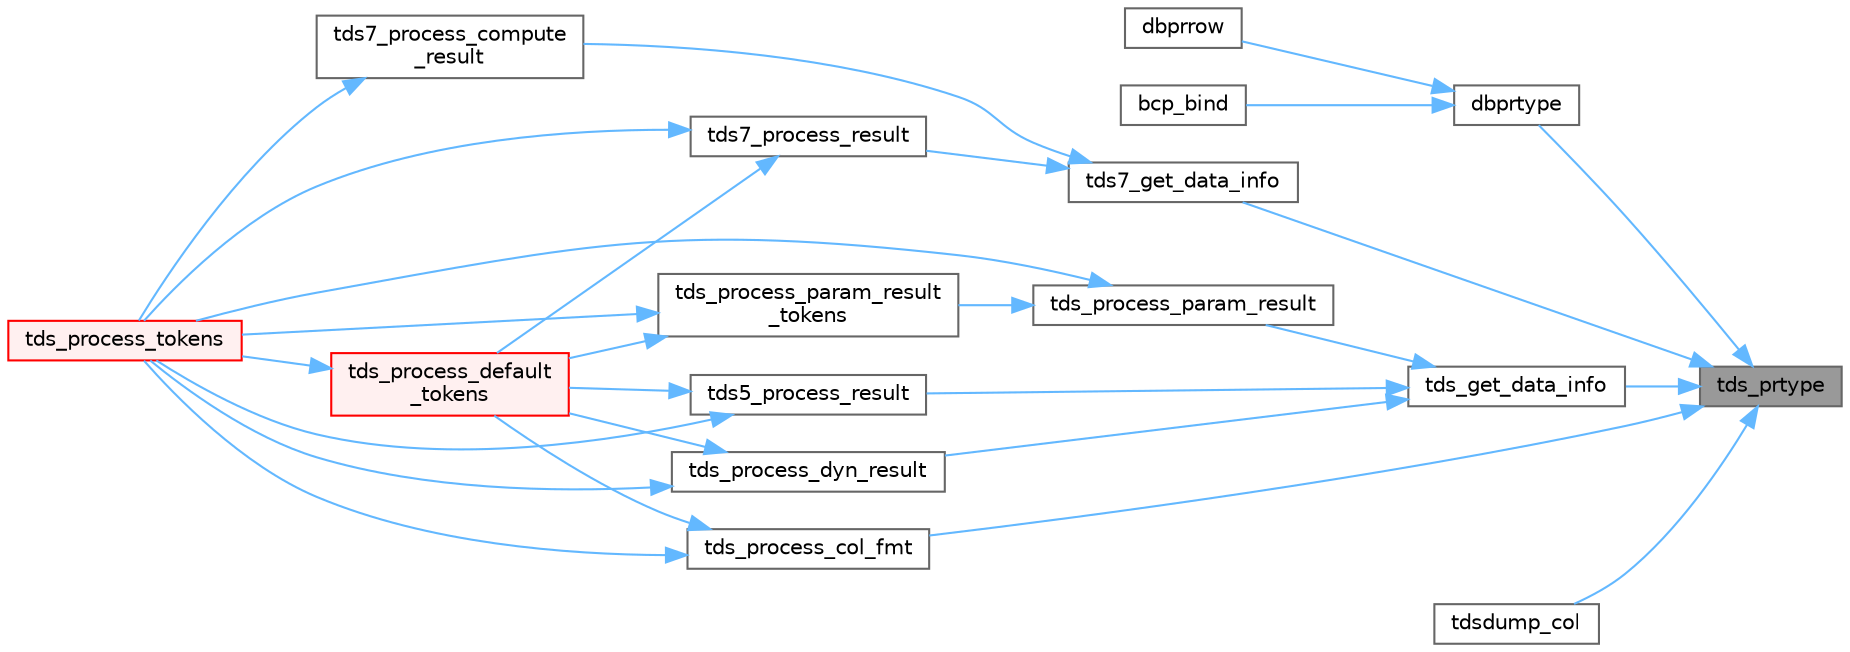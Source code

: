 digraph "tds_prtype"
{
 // LATEX_PDF_SIZE
  bgcolor="transparent";
  edge [fontname=Helvetica,fontsize=10,labelfontname=Helvetica,labelfontsize=10];
  node [fontname=Helvetica,fontsize=10,shape=box,height=0.2,width=0.4];
  rankdir="RL";
  Node1 [id="Node000001",label="tds_prtype",height=0.2,width=0.4,color="gray40", fillcolor="grey60", style="filled", fontcolor="black",tooltip="Returns string representation of the given type."];
  Node1 -> Node2 [id="edge1_Node000001_Node000002",dir="back",color="steelblue1",style="solid",tooltip=" "];
  Node2 [id="Node000002",label="dbprtype",height=0.2,width=0.4,color="grey40", fillcolor="white", style="filled",URL="$a00575.html#ga767fa9649ec421a1ac6c12d00397adb5",tooltip="Print a token value's name to a buffer."];
  Node2 -> Node3 [id="edge2_Node000002_Node000003",dir="back",color="steelblue1",style="solid",tooltip=" "];
  Node3 [id="Node000003",label="bcp_bind",height=0.2,width=0.4,color="grey40", fillcolor="white", style="filled",URL="$a00577.html#ga6cf03708baaf02eb016b9ee77160d879",tooltip="Bind a program host variable to a database column."];
  Node2 -> Node4 [id="edge3_Node000002_Node000004",dir="back",color="steelblue1",style="solid",tooltip=" "];
  Node4 [id="Node000004",label="dbprrow",height=0.2,width=0.4,color="grey40", fillcolor="white", style="filled",URL="$a00575.html#gaa30be3414a97aac6139af2e928db91ca",tooltip="Print a result set to stdout."];
  Node1 -> Node5 [id="edge4_Node000001_Node000005",dir="back",color="steelblue1",style="solid",tooltip=" "];
  Node5 [id="Node000005",label="tds7_get_data_info",height=0.2,width=0.4,color="grey40", fillcolor="white", style="filled",URL="$a00592.html#ga07cee55fd522cca16fb59b7a8f0b1376",tooltip="Reads data information from wire."];
  Node5 -> Node6 [id="edge5_Node000005_Node000006",dir="back",color="steelblue1",style="solid",tooltip=" "];
  Node6 [id="Node000006",label="tds7_process_compute\l_result",height=0.2,width=0.4,color="grey40", fillcolor="white", style="filled",URL="$a00592.html#ga6728e344caa20aea1def85f58dea138b",tooltip="tds7_process_compute_result() processes compute result sets for TDS 7/8."];
  Node6 -> Node7 [id="edge6_Node000006_Node000007",dir="back",color="steelblue1",style="solid",tooltip=" "];
  Node7 [id="Node000007",label="tds_process_tokens",height=0.2,width=0.4,color="red", fillcolor="#FFF0F0", style="filled",URL="$a00592.html#gabfc9de1d1fe718818caf63a4be4035a6",tooltip="process all streams."];
  Node5 -> Node40 [id="edge7_Node000005_Node000040",dir="back",color="steelblue1",style="solid",tooltip=" "];
  Node40 [id="Node000040",label="tds7_process_result",height=0.2,width=0.4,color="grey40", fillcolor="white", style="filled",URL="$a00592.html#gaca56fc22d65a24a96d1bef310ade73aa",tooltip="tds7_process_result() is the TDS 7.0 result set processing routine."];
  Node40 -> Node35 [id="edge8_Node000040_Node000035",dir="back",color="steelblue1",style="solid",tooltip=" "];
  Node35 [id="Node000035",label="tds_process_default\l_tokens",height=0.2,width=0.4,color="red", fillcolor="#FFF0F0", style="filled",URL="$a00592.html#ga39453d084f3f780ac4602d4abf2839f7",tooltip="tds_process_default_tokens() is a catch all function that is called to process tokens not known to ot..."];
  Node35 -> Node7 [id="edge9_Node000035_Node000007",dir="back",color="steelblue1",style="solid",tooltip=" "];
  Node40 -> Node7 [id="edge10_Node000040_Node000007",dir="back",color="steelblue1",style="solid",tooltip=" "];
  Node1 -> Node41 [id="edge11_Node000001_Node000041",dir="back",color="steelblue1",style="solid",tooltip=" "];
  Node41 [id="Node000041",label="tds_get_data_info",height=0.2,width=0.4,color="grey40", fillcolor="white", style="filled",URL="$a00592.html#gad9b6b86f48be077fb44ac603845a0c27",tooltip="Reads data metadata from wire."];
  Node41 -> Node42 [id="edge12_Node000041_Node000042",dir="back",color="steelblue1",style="solid",tooltip=" "];
  Node42 [id="Node000042",label="tds5_process_result",height=0.2,width=0.4,color="grey40", fillcolor="white", style="filled",URL="$a00592.html#ga547b2f48659f77a69aa802d861ac827d",tooltip="tds5_process_result() is the TDS 5.0 result set processing routine."];
  Node42 -> Node35 [id="edge13_Node000042_Node000035",dir="back",color="steelblue1",style="solid",tooltip=" "];
  Node42 -> Node7 [id="edge14_Node000042_Node000007",dir="back",color="steelblue1",style="solid",tooltip=" "];
  Node41 -> Node43 [id="edge15_Node000041_Node000043",dir="back",color="steelblue1",style="solid",tooltip=" "];
  Node43 [id="Node000043",label="tds_process_dyn_result",height=0.2,width=0.4,color="grey40", fillcolor="white", style="filled",URL="$a00592.html#ga416cf119c1d4a0fca27dc5b50c261358",tooltip="Process results from dynamic."];
  Node43 -> Node35 [id="edge16_Node000043_Node000035",dir="back",color="steelblue1",style="solid",tooltip=" "];
  Node43 -> Node7 [id="edge17_Node000043_Node000007",dir="back",color="steelblue1",style="solid",tooltip=" "];
  Node41 -> Node44 [id="edge18_Node000041_Node000044",dir="back",color="steelblue1",style="solid",tooltip=" "];
  Node44 [id="Node000044",label="tds_process_param_result",height=0.2,width=0.4,color="grey40", fillcolor="white", style="filled",URL="$a00592.html#gacb3354443bcefe7a500a500a4904cc05",tooltip="process output parameters of a stored procedure."];
  Node44 -> Node45 [id="edge19_Node000044_Node000045",dir="back",color="steelblue1",style="solid",tooltip=" "];
  Node45 [id="Node000045",label="tds_process_param_result\l_tokens",height=0.2,width=0.4,color="grey40", fillcolor="white", style="filled",URL="$a00592.html#ga9fdef8228d29cab7fa9098f07fa73fba",tooltip="Process parameters from networks."];
  Node45 -> Node35 [id="edge20_Node000045_Node000035",dir="back",color="steelblue1",style="solid",tooltip=" "];
  Node45 -> Node7 [id="edge21_Node000045_Node000007",dir="back",color="steelblue1",style="solid",tooltip=" "];
  Node44 -> Node7 [id="edge22_Node000044_Node000007",dir="back",color="steelblue1",style="solid",tooltip=" "];
  Node1 -> Node46 [id="edge23_Node000001_Node000046",dir="back",color="steelblue1",style="solid",tooltip=" "];
  Node46 [id="Node000046",label="tds_process_col_fmt",height=0.2,width=0.4,color="grey40", fillcolor="white", style="filled",URL="$a00592.html#ga4e3dd9d3614f5f0433b78b761dd68741",tooltip="tds_process_col_fmt() is the other half of result set processing under TDS 4.2."];
  Node46 -> Node35 [id="edge24_Node000046_Node000035",dir="back",color="steelblue1",style="solid",tooltip=" "];
  Node46 -> Node7 [id="edge25_Node000046_Node000007",dir="back",color="steelblue1",style="solid",tooltip=" "];
  Node1 -> Node47 [id="edge26_Node000001_Node000047",dir="back",color="steelblue1",style="solid",tooltip=" "];
  Node47 [id="Node000047",label="tdsdump_col",height=0.2,width=0.4,color="grey40", fillcolor="white", style="filled",URL="$a00275.html#aaee3fe5c514ce5570c9548de9b16e0d9",tooltip="Write a column value to the debug log."];
}
